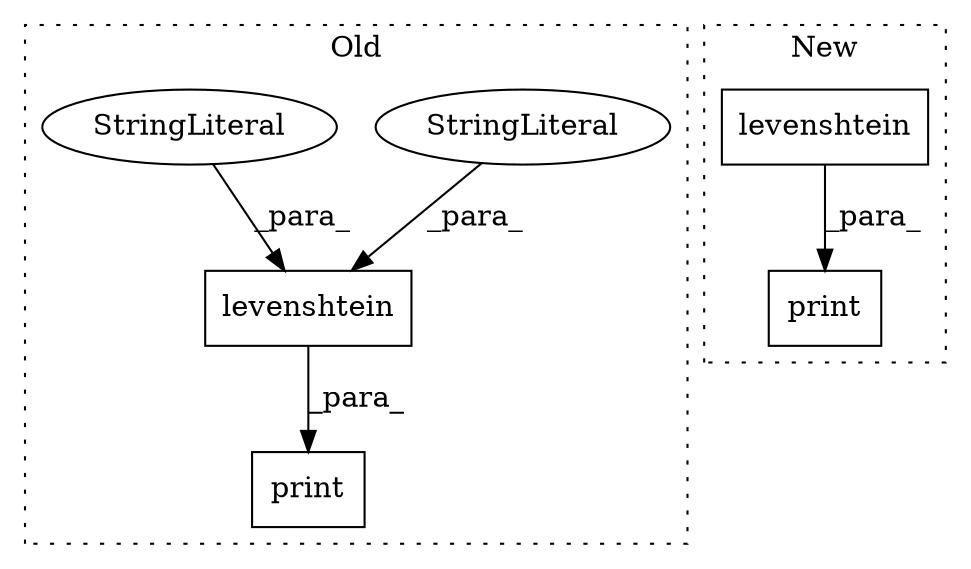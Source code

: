 digraph G {
subgraph cluster0 {
1 [label="print" a="32" s="1058,1100" l="6,1" shape="box"];
3 [label="levenshtein" a="32" s="1064,1099" l="12,1" shape="box"];
5 [label="StringLiteral" a="45" s="1076" l="11" shape="ellipse"];
6 [label="StringLiteral" a="45" s="1088" l="11" shape="ellipse"];
label = "Old";
style="dotted";
}
subgraph cluster1 {
2 [label="levenshtein" a="32" s="1984,2007" l="12,1" shape="box"];
4 [label="print" a="32" s="1978,2008" l="6,1" shape="box"];
label = "New";
style="dotted";
}
2 -> 4 [label="_para_"];
3 -> 1 [label="_para_"];
5 -> 3 [label="_para_"];
6 -> 3 [label="_para_"];
}